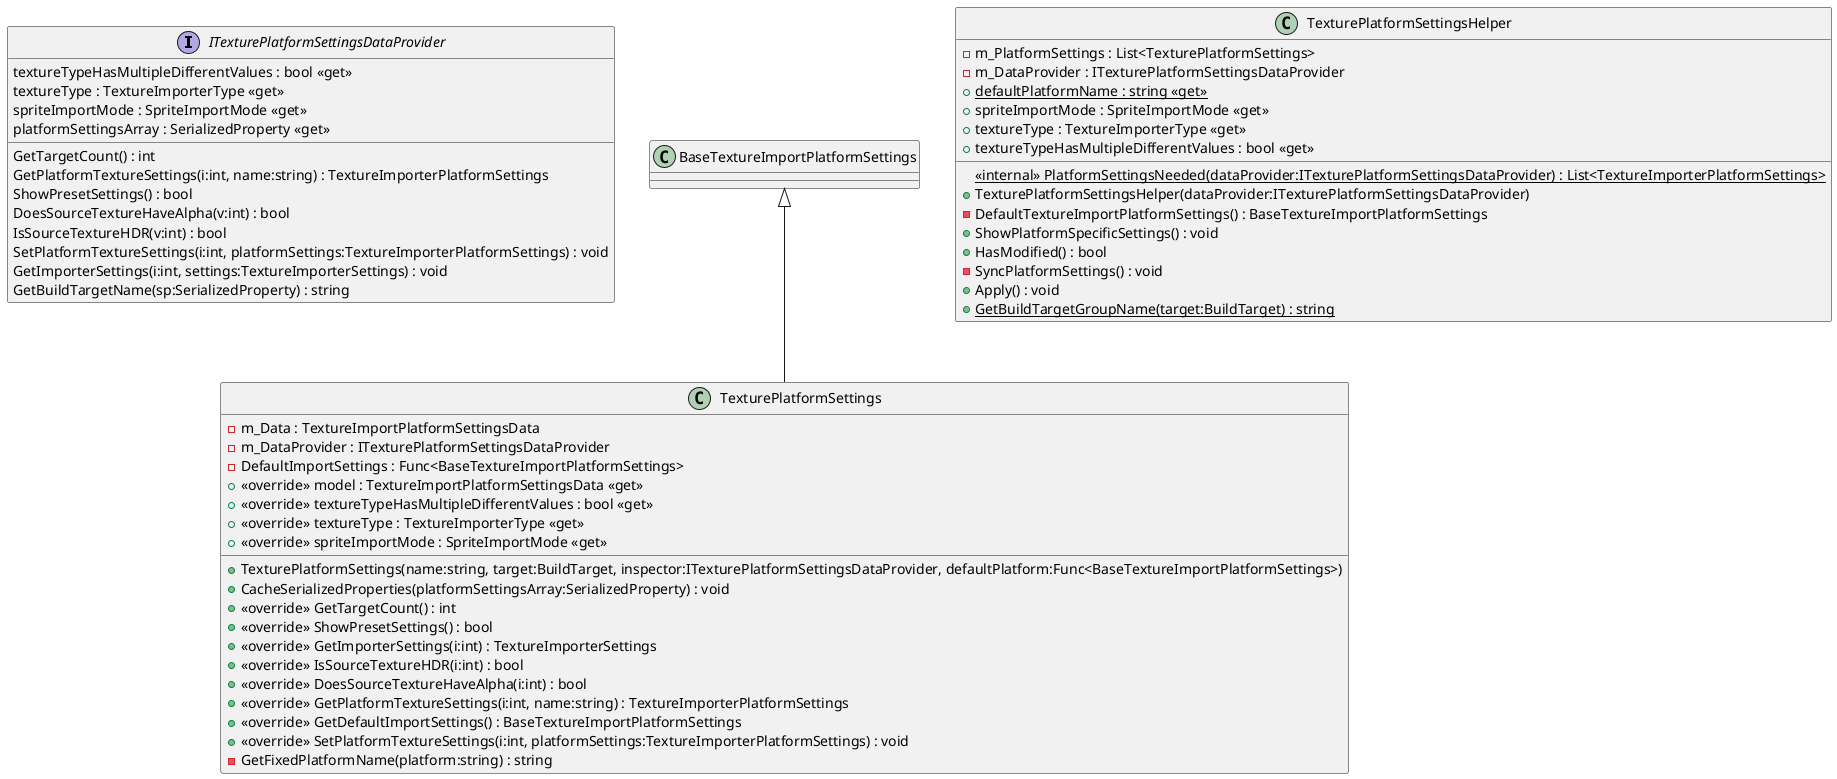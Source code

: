 @startuml
interface ITexturePlatformSettingsDataProvider {
    textureTypeHasMultipleDifferentValues : bool <<get>>
    textureType : TextureImporterType <<get>>
    spriteImportMode : SpriteImportMode <<get>>
    GetTargetCount() : int
    GetPlatformTextureSettings(i:int, name:string) : TextureImporterPlatformSettings
    ShowPresetSettings() : bool
    DoesSourceTextureHaveAlpha(v:int) : bool
    IsSourceTextureHDR(v:int) : bool
    SetPlatformTextureSettings(i:int, platformSettings:TextureImporterPlatformSettings) : void
    GetImporterSettings(i:int, settings:TextureImporterSettings) : void
    GetBuildTargetName(sp:SerializedProperty) : string
    platformSettingsArray : SerializedProperty <<get>>
}
class TexturePlatformSettings {
    - m_Data : TextureImportPlatformSettingsData
    - m_DataProvider : ITexturePlatformSettingsDataProvider
    - DefaultImportSettings : Func<BaseTextureImportPlatformSettings>
    + <<override>> model : TextureImportPlatformSettingsData <<get>>
    + TexturePlatformSettings(name:string, target:BuildTarget, inspector:ITexturePlatformSettingsDataProvider, defaultPlatform:Func<BaseTextureImportPlatformSettings>)
    + CacheSerializedProperties(platformSettingsArray:SerializedProperty) : void
    + <<override>> textureTypeHasMultipleDifferentValues : bool <<get>>
    + <<override>> textureType : TextureImporterType <<get>>
    + <<override>> spriteImportMode : SpriteImportMode <<get>>
    + <<override>> GetTargetCount() : int
    + <<override>> ShowPresetSettings() : bool
    + <<override>> GetImporterSettings(i:int) : TextureImporterSettings
    + <<override>> IsSourceTextureHDR(i:int) : bool
    + <<override>> DoesSourceTextureHaveAlpha(i:int) : bool
    + <<override>> GetPlatformTextureSettings(i:int, name:string) : TextureImporterPlatformSettings
    + <<override>> GetDefaultImportSettings() : BaseTextureImportPlatformSettings
    + <<override>> SetPlatformTextureSettings(i:int, platformSettings:TextureImporterPlatformSettings) : void
    - GetFixedPlatformName(platform:string) : string
}
class TexturePlatformSettingsHelper {
    - m_PlatformSettings : List<TexturePlatformSettings>
    - m_DataProvider : ITexturePlatformSettingsDataProvider
    <<internal>> {static} PlatformSettingsNeeded(dataProvider:ITexturePlatformSettingsDataProvider) : List<TextureImporterPlatformSettings>
    + TexturePlatformSettingsHelper(dataProvider:ITexturePlatformSettingsDataProvider)
    - DefaultTextureImportPlatformSettings() : BaseTextureImportPlatformSettings
    + {static} defaultPlatformName : string <<get>>
    + spriteImportMode : SpriteImportMode <<get>>
    + textureType : TextureImporterType <<get>>
    + textureTypeHasMultipleDifferentValues : bool <<get>>
    + ShowPlatformSpecificSettings() : void
    + HasModified() : bool
    - SyncPlatformSettings() : void
    + Apply() : void
    + {static} GetBuildTargetGroupName(target:BuildTarget) : string
}
BaseTextureImportPlatformSettings <|-- TexturePlatformSettings
@enduml
